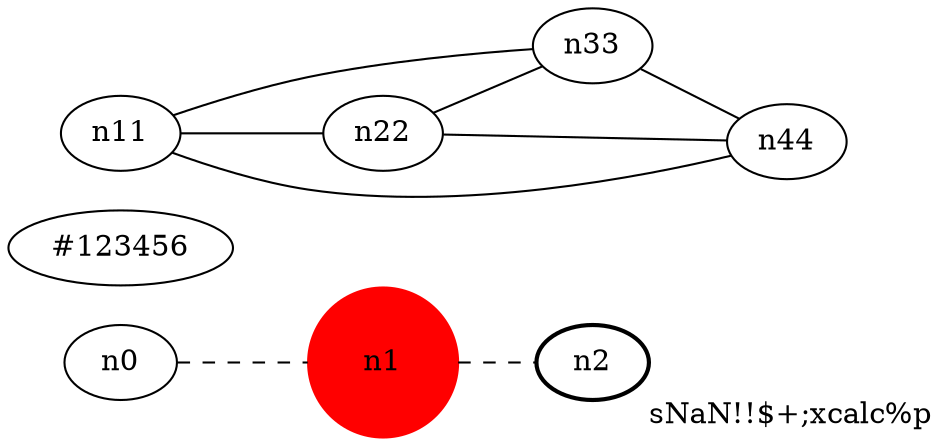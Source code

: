 graph test4 {
	rankdir=LR;
	fontcolos=blue; /* c0; c1; c0 -- c1 */
	n0 "#123456"; // c2; c3; c2 -- c3
	n1 [height=1, width=1, color=red, style=filled];
	n2 [style=bold, xlabel="sNaN!!$+;xcalc%p"];
	n0 -- n1 -- n2[style=dashed];
	n11 -- n22;
	n11 -- n33;
	n11 -- n44;
	n22 -- n33;
	n22 -- n44;
	n33 -- n44;
}
